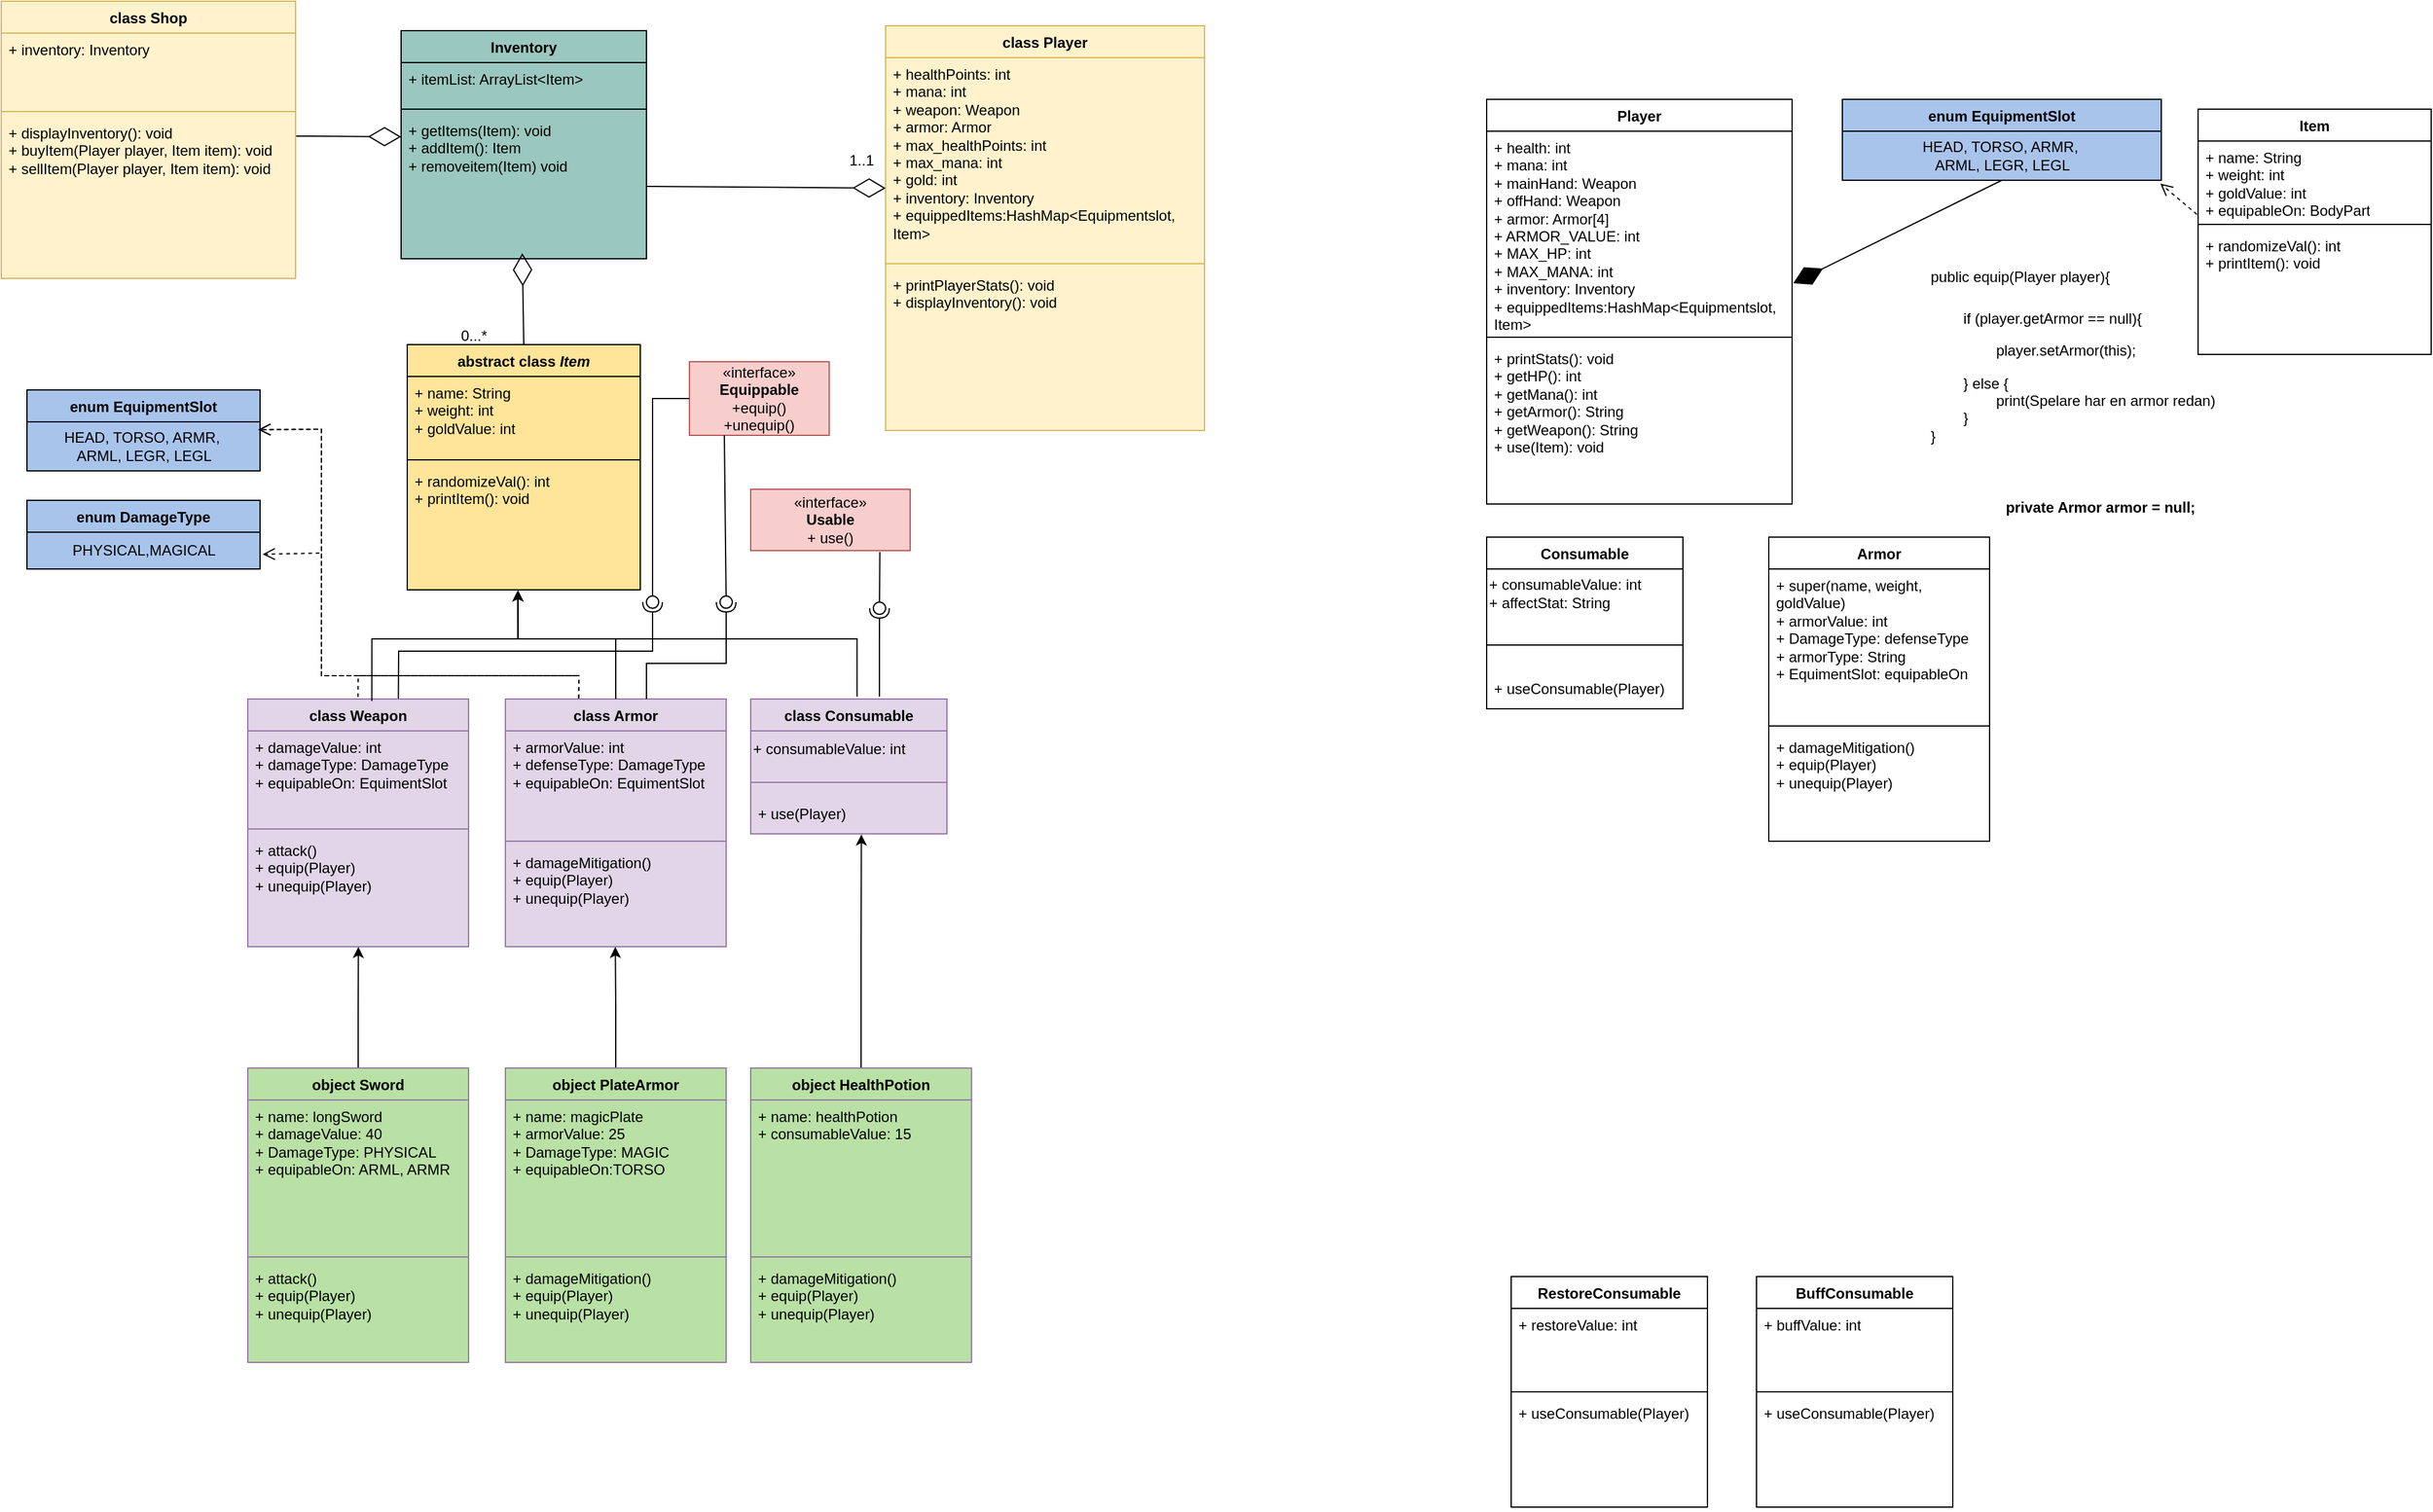 <mxfile version="24.7.17">
  <diagram id="C5RBs43oDa-KdzZeNtuy" name="Page-1">
    <mxGraphModel dx="1468" dy="2006" grid="1" gridSize="10" guides="1" tooltips="1" connect="1" arrows="1" fold="1" page="1" pageScale="1" pageWidth="827" pageHeight="1169" background="#ffffff" math="0" shadow="0">
      <root>
        <mxCell id="WIyWlLk6GJQsqaUBKTNV-0" />
        <mxCell id="WIyWlLk6GJQsqaUBKTNV-1" parent="WIyWlLk6GJQsqaUBKTNV-0" />
        <mxCell id="76qIheIjIqnIHze1jOvI-4" value="Inventory" style="swimlane;fontStyle=1;align=center;verticalAlign=top;childLayout=stackLayout;horizontal=1;startSize=26;horizontalStack=0;resizeParent=1;resizeParentMax=0;resizeLast=0;collapsible=1;marginBottom=0;whiteSpace=wrap;html=1;fillColor=#9AC7BF;swimlaneFillColor=#9AC7BF;" parent="WIyWlLk6GJQsqaUBKTNV-1" vertex="1">
          <mxGeometry x="375" y="-46" width="200" height="186" as="geometry" />
        </mxCell>
        <mxCell id="76qIheIjIqnIHze1jOvI-5" value="+ itemList: ArrayList&amp;lt;Item&amp;gt;" style="text;strokeColor=none;fillColor=none;align=left;verticalAlign=top;spacingLeft=4;spacingRight=4;overflow=hidden;rotatable=0;points=[[0,0.5],[1,0.5]];portConstraint=eastwest;whiteSpace=wrap;html=1;" parent="76qIheIjIqnIHze1jOvI-4" vertex="1">
          <mxGeometry y="26" width="200" height="34" as="geometry" />
        </mxCell>
        <mxCell id="_3AJ94oyX9AFuhV5-iff-18" value="" style="line;strokeWidth=1;fillColor=none;align=left;verticalAlign=middle;spacingTop=-1;spacingLeft=3;spacingRight=3;rotatable=0;labelPosition=right;points=[];portConstraint=eastwest;strokeColor=inherit;" vertex="1" parent="76qIheIjIqnIHze1jOvI-4">
          <mxGeometry y="60" width="200" height="8" as="geometry" />
        </mxCell>
        <mxCell id="76qIheIjIqnIHze1jOvI-7" value="&lt;div&gt;&lt;span data-darkreader-inline-color=&quot;&quot; data-darkreader-inline-bgcolor=&quot;&quot; style=&quot;background-color: initial; color: rgb(0, 0, 0); --darkreader-inline-bgcolor: initial; --darkreader-inline-color: #e8e6e3;&quot;&gt;+ getItems(Item): void&lt;/span&gt;&lt;br&gt;&lt;/div&gt;&lt;div&gt;+ addItem(): Item&lt;br&gt;&lt;/div&gt;&lt;div&gt;+ removeitem(Item) void&lt;br&gt;&lt;/div&gt;" style="text;strokeColor=none;fillColor=none;align=left;verticalAlign=top;spacingLeft=4;spacingRight=4;overflow=hidden;rotatable=0;points=[[0,0.5],[1,0.5]];portConstraint=eastwest;whiteSpace=wrap;html=1;" parent="76qIheIjIqnIHze1jOvI-4" vertex="1">
          <mxGeometry y="68" width="200" height="118" as="geometry" />
        </mxCell>
        <mxCell id="76qIheIjIqnIHze1jOvI-8" value="abstract class &lt;i&gt;Item&lt;/i&gt;" style="swimlane;fontStyle=1;align=center;verticalAlign=top;childLayout=stackLayout;horizontal=1;startSize=26;horizontalStack=0;resizeParent=1;resizeParentMax=0;resizeLast=0;collapsible=1;marginBottom=0;whiteSpace=wrap;html=1;fillColor=#FFE599;swimlaneFillColor=#FFE599;" parent="WIyWlLk6GJQsqaUBKTNV-1" vertex="1">
          <mxGeometry x="380" y="210" width="190" height="200" as="geometry" />
        </mxCell>
        <mxCell id="76qIheIjIqnIHze1jOvI-9" value="+ name: String&lt;div&gt;+ weight: int&lt;/div&gt;&lt;div&gt;+ goldValue: int&lt;/div&gt;" style="text;strokeColor=none;fillColor=none;align=left;verticalAlign=top;spacingLeft=4;spacingRight=4;overflow=hidden;rotatable=0;points=[[0,0.5],[1,0.5]];portConstraint=eastwest;whiteSpace=wrap;html=1;" parent="76qIheIjIqnIHze1jOvI-8" vertex="1">
          <mxGeometry y="26" width="190" height="64" as="geometry" />
        </mxCell>
        <mxCell id="76qIheIjIqnIHze1jOvI-10" value="" style="line;strokeWidth=1;fillColor=none;align=left;verticalAlign=middle;spacingTop=-1;spacingLeft=3;spacingRight=3;rotatable=0;labelPosition=right;points=[];portConstraint=eastwest;strokeColor=inherit;" parent="76qIheIjIqnIHze1jOvI-8" vertex="1">
          <mxGeometry y="90" width="190" height="8" as="geometry" />
        </mxCell>
        <mxCell id="76qIheIjIqnIHze1jOvI-11" value="&lt;div&gt;+ randomizeVal(): int&lt;/div&gt;&lt;div&gt;+ printItem(): void&lt;/div&gt;" style="text;strokeColor=none;fillColor=none;align=left;verticalAlign=top;spacingLeft=4;spacingRight=4;overflow=hidden;rotatable=0;points=[[0,0.5],[1,0.5]];portConstraint=eastwest;whiteSpace=wrap;html=1;" parent="76qIheIjIqnIHze1jOvI-8" vertex="1">
          <mxGeometry y="98" width="190" height="102" as="geometry" />
        </mxCell>
        <mxCell id="Y_zbtXDFNSpmOWqjWYgW-4" value="class Armor" style="swimlane;fontStyle=1;align=center;verticalAlign=top;childLayout=stackLayout;horizontal=1;startSize=26;horizontalStack=0;resizeParent=1;resizeParentMax=0;resizeLast=0;collapsible=1;marginBottom=0;whiteSpace=wrap;html=1;fillColor=#e1d5e7;strokeColor=#9673a6;swimlaneFillColor=#E1D5E7;" parent="WIyWlLk6GJQsqaUBKTNV-1" vertex="1">
          <mxGeometry x="460" y="499" width="180" height="202" as="geometry" />
        </mxCell>
        <mxCell id="Y_zbtXDFNSpmOWqjWYgW-5" value="&lt;div&gt;+ armorValue: int&lt;/div&gt;&lt;div&gt;+ defenseType: DamageType&lt;/div&gt;&lt;div&gt;+ equipableOn: EquimentSlot&lt;/div&gt;" style="text;strokeColor=none;fillColor=none;align=left;verticalAlign=top;spacingLeft=4;spacingRight=4;overflow=hidden;rotatable=0;points=[[0,0.5],[1,0.5]];portConstraint=eastwest;whiteSpace=wrap;html=1;" parent="Y_zbtXDFNSpmOWqjWYgW-4" vertex="1">
          <mxGeometry y="26" width="180" height="86" as="geometry" />
        </mxCell>
        <mxCell id="Y_zbtXDFNSpmOWqjWYgW-6" value="" style="line;strokeWidth=1;fillColor=none;align=left;verticalAlign=middle;spacingTop=-1;spacingLeft=3;spacingRight=3;rotatable=0;labelPosition=right;points=[];portConstraint=eastwest;strokeColor=#9673A6;" parent="Y_zbtXDFNSpmOWqjWYgW-4" vertex="1">
          <mxGeometry y="112" width="180" height="8" as="geometry" />
        </mxCell>
        <mxCell id="Y_zbtXDFNSpmOWqjWYgW-7" value="&lt;div&gt;+ damageMitigation()&lt;br&gt;&lt;/div&gt;&lt;div&gt;&lt;div&gt;+ equip(Player)&lt;/div&gt;&lt;div&gt;+ unequip(Player)&lt;/div&gt;&lt;/div&gt;" style="text;strokeColor=none;fillColor=none;align=left;verticalAlign=top;spacingLeft=4;spacingRight=4;overflow=hidden;rotatable=0;points=[[0,0.5],[1,0.5]];portConstraint=eastwest;whiteSpace=wrap;html=1;" parent="Y_zbtXDFNSpmOWqjWYgW-4" vertex="1">
          <mxGeometry y="120" width="180" height="82" as="geometry" />
        </mxCell>
        <mxCell id="Y_zbtXDFNSpmOWqjWYgW-8" value="class Consumable" style="swimlane;fontStyle=1;align=center;verticalAlign=top;childLayout=stackLayout;horizontal=1;startSize=26;horizontalStack=0;resizeParent=1;resizeParentMax=0;resizeLast=0;collapsible=1;marginBottom=0;whiteSpace=wrap;html=1;fillColor=#e1d5e7;strokeColor=#9673a6;swimlaneFillColor=#E1D5E7;" parent="WIyWlLk6GJQsqaUBKTNV-1" vertex="1">
          <mxGeometry x="660" y="499" width="160" height="110" as="geometry" />
        </mxCell>
        <mxCell id="RlSCZmG_0VpKmQy92OfU-8" value="+ consumableValue: int" style="text;html=1;align=left;verticalAlign=middle;resizable=0;points=[];autosize=1;strokeColor=none;fillColor=none;" parent="Y_zbtXDFNSpmOWqjWYgW-8" vertex="1">
          <mxGeometry y="26" width="160" height="30" as="geometry" />
        </mxCell>
        <mxCell id="Y_zbtXDFNSpmOWqjWYgW-10" value="" style="line;strokeWidth=1;fillColor=none;align=left;verticalAlign=middle;spacingTop=-1;spacingLeft=3;spacingRight=3;rotatable=0;labelPosition=right;points=[];portConstraint=eastwest;strokeColor=inherit;" parent="Y_zbtXDFNSpmOWqjWYgW-8" vertex="1">
          <mxGeometry y="56" width="160" height="24" as="geometry" />
        </mxCell>
        <mxCell id="Y_zbtXDFNSpmOWqjWYgW-11" value="+ use(Player)" style="text;strokeColor=none;fillColor=none;align=left;verticalAlign=top;spacingLeft=4;spacingRight=4;overflow=hidden;rotatable=0;points=[[0,0.5],[1,0.5]];portConstraint=eastwest;whiteSpace=wrap;html=1;" parent="Y_zbtXDFNSpmOWqjWYgW-8" vertex="1">
          <mxGeometry y="80" width="160" height="30" as="geometry" />
        </mxCell>
        <mxCell id="76qIheIjIqnIHze1jOvI-12" value="«interface»&lt;br&gt;&lt;b&gt;Equippable&lt;/b&gt;&lt;div&gt;+equip()&lt;/div&gt;&lt;div&gt;+unequip()&lt;/div&gt;" style="html=1;whiteSpace=wrap;fillColor=#f8cecc;strokeColor=#b85450;" parent="WIyWlLk6GJQsqaUBKTNV-1" vertex="1">
          <mxGeometry x="610" y="224" width="114" height="60" as="geometry" />
        </mxCell>
        <mxCell id="76qIheIjIqnIHze1jOvI-13" value="«interface»&lt;br&gt;&lt;div&gt;&lt;b&gt;Usable&lt;br&gt;&lt;/b&gt;&lt;/div&gt;&lt;div&gt;+ use()&lt;/div&gt;" style="html=1;whiteSpace=wrap;fillColor=#f8cecc;strokeColor=#b85450;" parent="WIyWlLk6GJQsqaUBKTNV-1" vertex="1">
          <mxGeometry x="660" y="328" width="130" height="50" as="geometry" />
        </mxCell>
        <mxCell id="76qIheIjIqnIHze1jOvI-16" style="edgeStyle=orthogonalEdgeStyle;rounded=0;orthogonalLoop=1;jettySize=auto;html=1;entryX=0.475;entryY=1.004;entryDx=0;entryDy=0;entryPerimeter=0;" parent="WIyWlLk6GJQsqaUBKTNV-1" source="Y_zbtXDFNSpmOWqjWYgW-4" target="76qIheIjIqnIHze1jOvI-11" edge="1">
          <mxGeometry relative="1" as="geometry">
            <Array as="points">
              <mxPoint x="550" y="450" />
              <mxPoint x="470" y="450" />
            </Array>
            <mxPoint x="470" y="420" as="targetPoint" />
          </mxGeometry>
        </mxCell>
        <mxCell id="Y_zbtXDFNSpmOWqjWYgW-13" value="" style="endArrow=diamondThin;endFill=0;endSize=24;html=1;rounded=0;exitX=0.5;exitY=0;exitDx=0;exitDy=0;entryX=0.494;entryY=0.962;entryDx=0;entryDy=0;entryPerimeter=0;" parent="WIyWlLk6GJQsqaUBKTNV-1" source="76qIheIjIqnIHze1jOvI-8" target="76qIheIjIqnIHze1jOvI-7" edge="1">
          <mxGeometry width="160" relative="1" as="geometry">
            <mxPoint x="150" y="210" as="sourcePoint" />
            <mxPoint x="460" y="170" as="targetPoint" />
          </mxGeometry>
        </mxCell>
        <mxCell id="Y_zbtXDFNSpmOWqjWYgW-16" value="" style="rounded=0;orthogonalLoop=1;jettySize=auto;html=1;endArrow=halfCircle;endFill=0;endSize=6;strokeWidth=1;sketch=0;exitX=0.656;exitY=-0.017;exitDx=0;exitDy=0;entryX=0.129;entryY=0.643;entryDx=0;entryDy=0;entryPerimeter=0;exitPerimeter=0;" parent="WIyWlLk6GJQsqaUBKTNV-1" target="Y_zbtXDFNSpmOWqjWYgW-18" edge="1" source="Y_zbtXDFNSpmOWqjWYgW-8">
          <mxGeometry relative="1" as="geometry">
            <mxPoint x="820" y="552" as="sourcePoint" />
            <mxPoint x="770" y="250" as="targetPoint" />
            <Array as="points" />
          </mxGeometry>
        </mxCell>
        <mxCell id="Y_zbtXDFNSpmOWqjWYgW-17" value="" style="rounded=0;orthogonalLoop=1;jettySize=auto;html=1;endArrow=oval;endFill=0;sketch=0;sourcePerimeterSpacing=0;targetPerimeterSpacing=0;endSize=10;exitX=0.81;exitY=1.023;exitDx=0;exitDy=0;entryX=0.67;entryY=0.848;entryDx=0;entryDy=0;entryPerimeter=0;exitPerimeter=0;" parent="WIyWlLk6GJQsqaUBKTNV-1" source="76qIheIjIqnIHze1jOvI-13" target="Y_zbtXDFNSpmOWqjWYgW-18" edge="1">
          <mxGeometry relative="1" as="geometry">
            <mxPoint x="760" y="384" as="sourcePoint" />
            <mxPoint x="780" y="384" as="targetPoint" />
          </mxGeometry>
        </mxCell>
        <mxCell id="Y_zbtXDFNSpmOWqjWYgW-18" value="" style="ellipse;whiteSpace=wrap;html=1;align=center;aspect=fixed;fillColor=none;strokeColor=none;resizable=0;perimeter=centerPerimeter;rotatable=0;allowArrows=0;points=[];outlineConnect=1;" parent="WIyWlLk6GJQsqaUBKTNV-1" vertex="1">
          <mxGeometry x="760" y="420" width="10" height="10" as="geometry" />
        </mxCell>
        <mxCell id="Y_zbtXDFNSpmOWqjWYgW-19" value="" style="rounded=0;orthogonalLoop=1;jettySize=auto;html=1;endArrow=halfCircle;endFill=0;endSize=6;strokeWidth=1;sketch=0;exitX=0.652;exitY=0.001;exitDx=0;exitDy=0;exitPerimeter=0;" parent="WIyWlLk6GJQsqaUBKTNV-1" edge="1">
          <mxGeometry relative="1" as="geometry">
            <mxPoint x="575.0" y="498.998" as="sourcePoint" />
            <mxPoint x="640" y="420" as="targetPoint" />
            <Array as="points">
              <mxPoint x="575" y="470" />
              <mxPoint x="640" y="470" />
            </Array>
          </mxGeometry>
        </mxCell>
        <mxCell id="Y_zbtXDFNSpmOWqjWYgW-20" value="" style="rounded=0;orthogonalLoop=1;jettySize=auto;html=1;endArrow=oval;endFill=0;sketch=0;sourcePerimeterSpacing=0;targetPerimeterSpacing=0;endSize=10;exitX=0.25;exitY=1;exitDx=0;exitDy=0;" parent="WIyWlLk6GJQsqaUBKTNV-1" source="76qIheIjIqnIHze1jOvI-12" edge="1">
          <mxGeometry relative="1" as="geometry">
            <mxPoint x="690" y="300" as="sourcePoint" />
            <mxPoint x="640" y="420" as="targetPoint" />
          </mxGeometry>
        </mxCell>
        <mxCell id="Y_zbtXDFNSpmOWqjWYgW-21" value="" style="ellipse;whiteSpace=wrap;html=1;align=center;aspect=fixed;fillColor=none;strokeColor=none;resizable=0;perimeter=centerPerimeter;rotatable=0;allowArrows=0;points=[];outlineConnect=1;" parent="WIyWlLk6GJQsqaUBKTNV-1" vertex="1">
          <mxGeometry x="409" y="630" width="10" height="10" as="geometry" />
        </mxCell>
        <mxCell id="Y_zbtXDFNSpmOWqjWYgW-22" value="" style="rounded=0;orthogonalLoop=1;jettySize=auto;html=1;endArrow=halfCircle;endFill=0;endSize=6;strokeWidth=1;sketch=0;exitX=0.682;exitY=0.005;exitDx=0;exitDy=0;exitPerimeter=0;" parent="WIyWlLk6GJQsqaUBKTNV-1" source="76qIheIjIqnIHze1jOvI-23" edge="1">
          <mxGeometry relative="1" as="geometry">
            <mxPoint x="250.8" y="540.616" as="sourcePoint" />
            <mxPoint x="580" y="420" as="targetPoint" />
            <Array as="points">
              <mxPoint x="373" y="460" />
              <mxPoint x="580" y="460" />
            </Array>
          </mxGeometry>
        </mxCell>
        <mxCell id="Y_zbtXDFNSpmOWqjWYgW-23" value="" style="rounded=0;orthogonalLoop=1;jettySize=auto;html=1;endArrow=oval;endFill=0;sketch=0;sourcePerimeterSpacing=0;targetPerimeterSpacing=0;endSize=10;exitX=0;exitY=0.5;exitDx=0;exitDy=0;" parent="WIyWlLk6GJQsqaUBKTNV-1" source="76qIheIjIqnIHze1jOvI-12" edge="1">
          <mxGeometry relative="1" as="geometry">
            <mxPoint x="264" y="615" as="sourcePoint" />
            <mxPoint x="580" y="420" as="targetPoint" />
            <Array as="points">
              <mxPoint x="580" y="254" />
            </Array>
          </mxGeometry>
        </mxCell>
        <mxCell id="Y_zbtXDFNSpmOWqjWYgW-24" value="" style="ellipse;whiteSpace=wrap;html=1;align=center;aspect=fixed;fillColor=none;strokeColor=none;resizable=0;perimeter=centerPerimeter;rotatable=0;allowArrows=0;points=[];outlineConnect=1;" parent="WIyWlLk6GJQsqaUBKTNV-1" vertex="1">
          <mxGeometry x="279" y="610" width="10" height="10" as="geometry" />
        </mxCell>
        <mxCell id="Y_zbtXDFNSpmOWqjWYgW-29" value="&lt;div&gt;RestoreConsumable&lt;/div&gt;" style="swimlane;fontStyle=1;align=center;verticalAlign=top;childLayout=stackLayout;horizontal=1;startSize=26;horizontalStack=0;resizeParent=1;resizeParentMax=0;resizeLast=0;collapsible=1;marginBottom=0;whiteSpace=wrap;html=1;" parent="WIyWlLk6GJQsqaUBKTNV-1" vertex="1">
          <mxGeometry x="1280" y="970" width="160" height="188" as="geometry" />
        </mxCell>
        <mxCell id="Y_zbtXDFNSpmOWqjWYgW-30" value="+ restoreValue: int" style="text;strokeColor=none;fillColor=none;align=left;verticalAlign=top;spacingLeft=4;spacingRight=4;overflow=hidden;rotatable=0;points=[[0,0.5],[1,0.5]];portConstraint=eastwest;whiteSpace=wrap;html=1;" parent="Y_zbtXDFNSpmOWqjWYgW-29" vertex="1">
          <mxGeometry y="26" width="160" height="64" as="geometry" />
        </mxCell>
        <mxCell id="Y_zbtXDFNSpmOWqjWYgW-31" value="" style="line;strokeWidth=1;fillColor=none;align=left;verticalAlign=middle;spacingTop=-1;spacingLeft=3;spacingRight=3;rotatable=0;labelPosition=right;points=[];portConstraint=eastwest;strokeColor=inherit;" parent="Y_zbtXDFNSpmOWqjWYgW-29" vertex="1">
          <mxGeometry y="90" width="160" height="8" as="geometry" />
        </mxCell>
        <mxCell id="Y_zbtXDFNSpmOWqjWYgW-32" value="+ useConsumable(Player)" style="text;strokeColor=none;fillColor=none;align=left;verticalAlign=top;spacingLeft=4;spacingRight=4;overflow=hidden;rotatable=0;points=[[0,0.5],[1,0.5]];portConstraint=eastwest;whiteSpace=wrap;html=1;" parent="Y_zbtXDFNSpmOWqjWYgW-29" vertex="1">
          <mxGeometry y="98" width="160" height="90" as="geometry" />
        </mxCell>
        <mxCell id="Y_zbtXDFNSpmOWqjWYgW-37" value="BuffConsumable" style="swimlane;fontStyle=1;align=center;verticalAlign=top;childLayout=stackLayout;horizontal=1;startSize=26;horizontalStack=0;resizeParent=1;resizeParentMax=0;resizeLast=0;collapsible=1;marginBottom=0;whiteSpace=wrap;html=1;" parent="WIyWlLk6GJQsqaUBKTNV-1" vertex="1">
          <mxGeometry x="1480" y="970" width="160" height="188" as="geometry" />
        </mxCell>
        <mxCell id="Y_zbtXDFNSpmOWqjWYgW-38" value="+ buffValue: int" style="text;strokeColor=none;fillColor=none;align=left;verticalAlign=top;spacingLeft=4;spacingRight=4;overflow=hidden;rotatable=0;points=[[0,0.5],[1,0.5]];portConstraint=eastwest;whiteSpace=wrap;html=1;" parent="Y_zbtXDFNSpmOWqjWYgW-37" vertex="1">
          <mxGeometry y="26" width="160" height="64" as="geometry" />
        </mxCell>
        <mxCell id="Y_zbtXDFNSpmOWqjWYgW-39" value="" style="line;strokeWidth=1;fillColor=none;align=left;verticalAlign=middle;spacingTop=-1;spacingLeft=3;spacingRight=3;rotatable=0;labelPosition=right;points=[];portConstraint=eastwest;strokeColor=inherit;" parent="Y_zbtXDFNSpmOWqjWYgW-37" vertex="1">
          <mxGeometry y="90" width="160" height="8" as="geometry" />
        </mxCell>
        <mxCell id="Y_zbtXDFNSpmOWqjWYgW-40" value="+ useConsumable(Player)&amp;nbsp;" style="text;strokeColor=none;fillColor=none;align=left;verticalAlign=top;spacingLeft=4;spacingRight=4;overflow=hidden;rotatable=0;points=[[0,0.5],[1,0.5]];portConstraint=eastwest;whiteSpace=wrap;html=1;" parent="Y_zbtXDFNSpmOWqjWYgW-37" vertex="1">
          <mxGeometry y="98" width="160" height="90" as="geometry" />
        </mxCell>
        <mxCell id="76qIheIjIqnIHze1jOvI-23" value="class Weapon" style="swimlane;fontStyle=1;align=center;verticalAlign=top;childLayout=stackLayout;horizontal=1;startSize=26;horizontalStack=0;resizeParent=1;resizeParentMax=0;resizeLast=0;collapsible=1;marginBottom=0;whiteSpace=wrap;html=1;fillColor=#E1D5E7;swimlaneFillColor=#E1D5E7;strokeColor=#9673A6;" parent="WIyWlLk6GJQsqaUBKTNV-1" vertex="1">
          <mxGeometry x="250" y="499" width="180" height="202" as="geometry" />
        </mxCell>
        <mxCell id="76qIheIjIqnIHze1jOvI-24" value="&lt;div&gt;+ damageValue: int&lt;/div&gt;&lt;div&gt;+ damageType: DamageType&lt;/div&gt;&lt;div&gt;+ equipableOn: EquimentSlot&lt;br&gt;&lt;/div&gt;&lt;div&gt;&lt;br&gt;&lt;/div&gt;" style="text;strokeColor=none;fillColor=none;align=left;verticalAlign=top;spacingLeft=4;spacingRight=4;overflow=hidden;rotatable=0;points=[[0,0.5],[1,0.5]];portConstraint=eastwest;whiteSpace=wrap;html=1;" parent="76qIheIjIqnIHze1jOvI-23" vertex="1">
          <mxGeometry y="26" width="180" height="76" as="geometry" />
        </mxCell>
        <mxCell id="76qIheIjIqnIHze1jOvI-25" value="" style="line;strokeWidth=1;fillColor=#E1D5E7;align=left;verticalAlign=middle;spacingTop=-1;spacingLeft=3;spacingRight=3;rotatable=0;labelPosition=right;points=[];portConstraint=eastwest;strokeColor=#9673A6;fillStyle=auto;perimeterSpacing=0;" parent="76qIheIjIqnIHze1jOvI-23" vertex="1">
          <mxGeometry y="102" width="180" height="8" as="geometry" />
        </mxCell>
        <mxCell id="76qIheIjIqnIHze1jOvI-26" value="&lt;div&gt;+ attack()&lt;/div&gt;&lt;div&gt;&lt;div&gt;+ equip(Player)&lt;/div&gt;&lt;div&gt;+ unequip(Player)&lt;/div&gt;&lt;/div&gt;" style="text;strokeColor=none;fillColor=none;align=left;verticalAlign=top;spacingLeft=4;spacingRight=4;overflow=hidden;rotatable=0;points=[[0,0.5],[1,0.5]];portConstraint=eastwest;whiteSpace=wrap;html=1;" parent="76qIheIjIqnIHze1jOvI-23" vertex="1">
          <mxGeometry y="110" width="180" height="92" as="geometry" />
        </mxCell>
        <mxCell id="76qIheIjIqnIHze1jOvI-31" value="class Player" style="swimlane;fontStyle=1;align=center;verticalAlign=top;childLayout=stackLayout;horizontal=1;startSize=26;horizontalStack=0;resizeParent=1;resizeParentMax=0;resizeLast=0;collapsible=1;marginBottom=0;whiteSpace=wrap;html=1;fillColor=#fff2cc;strokeColor=#d6b656;swimlaneFillColor=#FFF2CC;" parent="WIyWlLk6GJQsqaUBKTNV-1" vertex="1">
          <mxGeometry x="770" y="-50" width="260" height="330" as="geometry" />
        </mxCell>
        <mxCell id="76qIheIjIqnIHze1jOvI-32" value="+ healthPoints: int&lt;div&gt;+ mana: int&lt;/div&gt;&lt;div&gt;+ weapon: Weapon&lt;/div&gt;&lt;div&gt;+ armor: Armor&lt;/div&gt;&lt;div&gt;+ max_healthPoints: int&lt;/div&gt;&lt;div&gt;+ max_mana: int&lt;/div&gt;&lt;div&gt;+ gold: int&lt;br&gt;&lt;/div&gt;&lt;div&gt;+ inventory: Inventory&lt;/div&gt;&lt;div&gt;&lt;div&gt;+ equippedItems:HashMap&amp;lt;Equipmentslot, Item&amp;gt;&lt;/div&gt;&lt;/div&gt;" style="text;strokeColor=none;fillColor=none;align=left;verticalAlign=top;spacingLeft=4;spacingRight=4;overflow=hidden;rotatable=0;points=[[0,0.5],[1,0.5]];portConstraint=eastwest;whiteSpace=wrap;html=1;" parent="76qIheIjIqnIHze1jOvI-31" vertex="1">
          <mxGeometry y="26" width="260" height="164" as="geometry" />
        </mxCell>
        <mxCell id="76qIheIjIqnIHze1jOvI-33" value="" style="line;strokeWidth=1;fillColor=none;align=left;verticalAlign=middle;spacingTop=-1;spacingLeft=3;spacingRight=3;rotatable=0;labelPosition=right;points=[];portConstraint=eastwest;strokeColor=inherit;" parent="76qIheIjIqnIHze1jOvI-31" vertex="1">
          <mxGeometry y="190" width="260" height="8" as="geometry" />
        </mxCell>
        <mxCell id="76qIheIjIqnIHze1jOvI-34" value="+ printPlayerStats(): void&lt;div&gt;+ displayInventory(): void&lt;br&gt;&lt;/div&gt;" style="text;strokeColor=none;fillColor=none;align=left;verticalAlign=top;spacingLeft=4;spacingRight=4;overflow=hidden;rotatable=0;points=[[0,0.5],[1,0.5]];portConstraint=eastwest;whiteSpace=wrap;html=1;" parent="76qIheIjIqnIHze1jOvI-31" vertex="1">
          <mxGeometry y="198" width="260" height="132" as="geometry" />
        </mxCell>
        <mxCell id="zVwZTeZ9vrngOVBs7xeL-0" value="" style="endArrow=diamondThin;endFill=0;endSize=24;html=1;rounded=0;entryX=0;entryY=0.649;entryDx=0;entryDy=0;entryPerimeter=0;exitX=1;exitY=0.5;exitDx=0;exitDy=0;" parent="WIyWlLk6GJQsqaUBKTNV-1" target="76qIheIjIqnIHze1jOvI-32" edge="1" source="76qIheIjIqnIHze1jOvI-7">
          <mxGeometry width="160" relative="1" as="geometry">
            <mxPoint x="540" y="110" as="sourcePoint" />
            <mxPoint x="579" y="109.986" as="targetPoint" />
          </mxGeometry>
        </mxCell>
        <mxCell id="Y_zbtXDFNSpmOWqjWYgW-52" value="1..1" style="text;html=1;align=center;verticalAlign=middle;resizable=0;points=[];autosize=1;strokeColor=none;fillColor=none;" parent="WIyWlLk6GJQsqaUBKTNV-1" vertex="1">
          <mxGeometry x="730" y="45" width="40" height="30" as="geometry" />
        </mxCell>
        <mxCell id="Y_zbtXDFNSpmOWqjWYgW-53" value="0...*" style="text;html=1;align=center;verticalAlign=middle;resizable=0;points=[];autosize=1;strokeColor=none;fillColor=none;" parent="WIyWlLk6GJQsqaUBKTNV-1" vertex="1">
          <mxGeometry x="413.5" y="188" width="40" height="30" as="geometry" />
        </mxCell>
        <mxCell id="Y_zbtXDFNSpmOWqjWYgW-57" value="enum DamageType" style="swimlane;fontStyle=1;align=center;verticalAlign=top;childLayout=stackLayout;horizontal=1;startSize=26;horizontalStack=0;resizeParent=1;resizeParentMax=0;resizeLast=0;collapsible=1;marginBottom=0;whiteSpace=wrap;html=1;strokeColor=#000000;fillColor=#A9C4EB;swimlaneFillColor=#A9C4EB;" parent="WIyWlLk6GJQsqaUBKTNV-1" vertex="1">
          <mxGeometry x="70" y="337" width="190" height="56" as="geometry" />
        </mxCell>
        <mxCell id="Y_zbtXDFNSpmOWqjWYgW-58" value="&lt;div align=&quot;center&quot;&gt;PHYSICAL,MAGICAL&lt;/div&gt;" style="text;html=1;align=center;verticalAlign=middle;resizable=0;points=[];autosize=1;strokeColor=#000000;fillColor=#A9C4EB;" parent="Y_zbtXDFNSpmOWqjWYgW-57" vertex="1">
          <mxGeometry y="26" width="190" height="30" as="geometry" />
        </mxCell>
        <mxCell id="Y_zbtXDFNSpmOWqjWYgW-59" value="" style="line;strokeWidth=1;fillColor=#A9C4EB;align=left;verticalAlign=middle;spacingTop=-1;spacingLeft=3;spacingRight=3;rotatable=0;labelPosition=right;points=[];portConstraint=eastwest;strokeColor=#A9C4EB;" parent="Y_zbtXDFNSpmOWqjWYgW-57" vertex="1">
          <mxGeometry y="56" width="190" as="geometry" />
        </mxCell>
        <mxCell id="qliWQzgSzJIR4vBWBtcR-11" value="private Armor armor = null;" style="text;align=center;fontStyle=1;verticalAlign=middle;spacingLeft=3;spacingRight=3;strokeColor=none;rotatable=0;points=[[0,0.5],[1,0.5]];portConstraint=eastwest;html=1;" parent="WIyWlLk6GJQsqaUBKTNV-1" vertex="1">
          <mxGeometry x="1680" y="330" width="160" height="26" as="geometry" />
        </mxCell>
        <mxCell id="qliWQzgSzJIR4vBWBtcR-13" value="&lt;h1 style=&quot;margin-top: 0px;&quot;&gt;&lt;span style=&quot;background-color: initial; font-size: 12px; font-weight: normal;&quot;&gt;public equip(Player player){&lt;/span&gt;&lt;br&gt;&lt;/h1&gt;&lt;p&gt;&lt;span style=&quot;white-space: pre;&quot;&gt;&#x9;&lt;/span&gt;if (player.getArmor == null){&lt;/p&gt;&lt;p&gt;&lt;span style=&quot;white-space: pre;&quot;&gt;&#x9;&lt;span style=&quot;white-space: pre;&quot;&gt;&#x9;&lt;/span&gt;&lt;/span&gt;player.setArmor(this);&lt;/p&gt;&lt;div&gt;&lt;span style=&quot;white-space: pre;&quot;&gt;&#x9;&lt;/span&gt;} else {&lt;/div&gt;&lt;div&gt;&lt;span style=&quot;white-space: pre;&quot;&gt;&#x9;&lt;span style=&quot;white-space: pre;&quot;&gt;&#x9;&lt;/span&gt;print(Spelare har en armor redan)&lt;/span&gt;&lt;/div&gt;&lt;div&gt;&lt;span style=&quot;white-space: pre;&quot;&gt;&#x9;&lt;/span&gt;}&lt;/div&gt;&lt;div&gt;}&lt;br&gt;&lt;/div&gt;&lt;div&gt;&lt;br style=&quot;font-weight: 700; text-align: center; text-wrap: nowrap;&quot;&gt;&lt;/div&gt;" style="text;html=1;whiteSpace=wrap;overflow=hidden;rounded=0;" parent="WIyWlLk6GJQsqaUBKTNV-1" vertex="1">
          <mxGeometry x="1620" y="130" width="260" height="200" as="geometry" />
        </mxCell>
        <mxCell id="qliWQzgSzJIR4vBWBtcR-18" value="Player" style="swimlane;fontStyle=1;align=center;verticalAlign=top;childLayout=stackLayout;horizontal=1;startSize=26;horizontalStack=0;resizeParent=1;resizeParentMax=0;resizeLast=0;collapsible=1;marginBottom=0;whiteSpace=wrap;html=1;" parent="WIyWlLk6GJQsqaUBKTNV-1" vertex="1">
          <mxGeometry x="1260" y="10" width="249" height="330" as="geometry" />
        </mxCell>
        <mxCell id="qliWQzgSzJIR4vBWBtcR-19" value="+ health: int&lt;div&gt;+ mana: int&lt;/div&gt;&lt;div&gt;+ mainHand: Weapon&lt;/div&gt;&lt;div&gt;+ offHand: Weapon&lt;br&gt;&lt;/div&gt;&lt;div&gt;+ armor: Armor[4]&lt;/div&gt;&lt;div&gt;+ ARMOR_VALUE: int&lt;/div&gt;&lt;div&gt;+ MAX_HP: int&lt;/div&gt;&lt;div&gt;+ MAX_MANA: int&lt;/div&gt;&lt;div&gt;+ inventory: Inventory&lt;br&gt;&lt;/div&gt;&lt;div&gt;+ equippedItems:HashMap&amp;lt;Equipmentslot, Item&amp;gt;&lt;/div&gt;" style="text;strokeColor=none;fillColor=none;align=left;verticalAlign=top;spacingLeft=4;spacingRight=4;overflow=hidden;rotatable=0;points=[[0,0.5],[1,0.5]];portConstraint=eastwest;whiteSpace=wrap;html=1;" parent="qliWQzgSzJIR4vBWBtcR-18" vertex="1">
          <mxGeometry y="26" width="249" height="164" as="geometry" />
        </mxCell>
        <mxCell id="qliWQzgSzJIR4vBWBtcR-20" value="" style="line;strokeWidth=1;fillColor=none;align=left;verticalAlign=middle;spacingTop=-1;spacingLeft=3;spacingRight=3;rotatable=0;labelPosition=right;points=[];portConstraint=eastwest;strokeColor=inherit;" parent="qliWQzgSzJIR4vBWBtcR-18" vertex="1">
          <mxGeometry y="190" width="249" height="8" as="geometry" />
        </mxCell>
        <mxCell id="qliWQzgSzJIR4vBWBtcR-21" value="+ printStats(): void&lt;div&gt;+ getHP(): int&lt;/div&gt;&lt;div&gt;+ getMana(): int&lt;/div&gt;&lt;div&gt;+ getArmor(): String&lt;/div&gt;&lt;div&gt;+ getWeapon(): String&lt;/div&gt;&lt;div&gt;+ use(Item): void&lt;/div&gt;" style="text;strokeColor=none;fillColor=none;align=left;verticalAlign=top;spacingLeft=4;spacingRight=4;overflow=hidden;rotatable=0;points=[[0,0.5],[1,0.5]];portConstraint=eastwest;whiteSpace=wrap;html=1;" parent="qliWQzgSzJIR4vBWBtcR-18" vertex="1">
          <mxGeometry y="198" width="249" height="132" as="geometry" />
        </mxCell>
        <mxCell id="Y_zbtXDFNSpmOWqjWYgW-67" value="enum EquipmentSlot" style="swimlane;fontStyle=1;align=center;verticalAlign=top;childLayout=stackLayout;horizontal=1;startSize=26;horizontalStack=0;resizeParent=1;resizeParentMax=0;resizeLast=0;collapsible=1;marginBottom=0;whiteSpace=wrap;html=1;fillColor=#A9C4EB;swimlaneFillColor=#A9C4EB;" parent="WIyWlLk6GJQsqaUBKTNV-1" vertex="1">
          <mxGeometry x="1550" y="10" width="260" height="66" as="geometry" />
        </mxCell>
        <mxCell id="Y_zbtXDFNSpmOWqjWYgW-68" value="&lt;div align=&quot;center&quot;&gt;HEAD, TORSO, ARMR,&amp;nbsp;&lt;/div&gt;&lt;div align=&quot;center&quot;&gt;ARML, LEGR, LEGL&lt;/div&gt;" style="text;html=1;align=center;verticalAlign=middle;resizable=0;points=[];autosize=1;strokeColor=none;fillColor=none;" parent="Y_zbtXDFNSpmOWqjWYgW-67" vertex="1">
          <mxGeometry y="26" width="260" height="40" as="geometry" />
        </mxCell>
        <mxCell id="qliWQzgSzJIR4vBWBtcR-22" value="Consumable" style="swimlane;fontStyle=1;align=center;verticalAlign=top;childLayout=stackLayout;horizontal=1;startSize=26;horizontalStack=0;resizeParent=1;resizeParentMax=0;resizeLast=0;collapsible=1;marginBottom=0;whiteSpace=wrap;html=1;" parent="WIyWlLk6GJQsqaUBKTNV-1" vertex="1">
          <mxGeometry x="1260" y="367" width="160" height="140" as="geometry" />
        </mxCell>
        <mxCell id="qliWQzgSzJIR4vBWBtcR-23" value="+ consumableValue: int&lt;div&gt;+ affectStat: String&lt;/div&gt;" style="text;html=1;align=left;verticalAlign=middle;resizable=0;points=[];autosize=1;strokeColor=none;fillColor=none;" parent="qliWQzgSzJIR4vBWBtcR-22" vertex="1">
          <mxGeometry y="26" width="160" height="40" as="geometry" />
        </mxCell>
        <mxCell id="qliWQzgSzJIR4vBWBtcR-24" value="" style="line;strokeWidth=1;fillColor=none;align=left;verticalAlign=middle;spacingTop=-1;spacingLeft=3;spacingRight=3;rotatable=0;labelPosition=right;points=[];portConstraint=eastwest;strokeColor=inherit;" parent="qliWQzgSzJIR4vBWBtcR-22" vertex="1">
          <mxGeometry y="66" width="160" height="44" as="geometry" />
        </mxCell>
        <mxCell id="qliWQzgSzJIR4vBWBtcR-25" value="+ useConsumable(Player)" style="text;strokeColor=none;fillColor=none;align=left;verticalAlign=top;spacingLeft=4;spacingRight=4;overflow=hidden;rotatable=0;points=[[0,0.5],[1,0.5]];portConstraint=eastwest;whiteSpace=wrap;html=1;" parent="qliWQzgSzJIR4vBWBtcR-22" vertex="1">
          <mxGeometry y="110" width="160" height="30" as="geometry" />
        </mxCell>
        <mxCell id="Y_zbtXDFNSpmOWqjWYgW-71" value="Armor" style="swimlane;fontStyle=1;align=center;verticalAlign=top;childLayout=stackLayout;horizontal=1;startSize=26;horizontalStack=0;resizeParent=1;resizeParentMax=0;resizeLast=0;collapsible=1;marginBottom=0;whiteSpace=wrap;html=1;" parent="WIyWlLk6GJQsqaUBKTNV-1" vertex="1">
          <mxGeometry x="1490" y="367" width="180" height="248" as="geometry" />
        </mxCell>
        <mxCell id="Y_zbtXDFNSpmOWqjWYgW-72" value="&lt;div&gt;+ super(name, weight, goldValue)&lt;br&gt;&lt;/div&gt;&lt;div&gt;+ armorValue: int&lt;/div&gt;&lt;div&gt;+ DamageType: defenseType&lt;/div&gt;&lt;div&gt;+ armorType: String&lt;br&gt;&lt;/div&gt;&lt;div&gt;+ EquimentSlot: equipableOn&lt;/div&gt;" style="text;strokeColor=none;fillColor=none;align=left;verticalAlign=top;spacingLeft=4;spacingRight=4;overflow=hidden;rotatable=0;points=[[0,0.5],[1,0.5]];portConstraint=eastwest;whiteSpace=wrap;html=1;" parent="Y_zbtXDFNSpmOWqjWYgW-71" vertex="1">
          <mxGeometry y="26" width="180" height="124" as="geometry" />
        </mxCell>
        <mxCell id="Y_zbtXDFNSpmOWqjWYgW-73" value="" style="line;strokeWidth=1;fillColor=none;align=left;verticalAlign=middle;spacingTop=-1;spacingLeft=3;spacingRight=3;rotatable=0;labelPosition=right;points=[];portConstraint=eastwest;strokeColor=inherit;" parent="Y_zbtXDFNSpmOWqjWYgW-71" vertex="1">
          <mxGeometry y="150" width="180" height="8" as="geometry" />
        </mxCell>
        <mxCell id="Y_zbtXDFNSpmOWqjWYgW-74" value="&lt;div&gt;+ damageMitigation()&lt;br&gt;&lt;/div&gt;&lt;div&gt;&lt;div&gt;+ equip(Player)&lt;/div&gt;&lt;div&gt;+ unequip(Player)&lt;/div&gt;&lt;/div&gt;" style="text;strokeColor=none;fillColor=none;align=left;verticalAlign=top;spacingLeft=4;spacingRight=4;overflow=hidden;rotatable=0;points=[[0,0.5],[1,0.5]];portConstraint=eastwest;whiteSpace=wrap;html=1;" parent="Y_zbtXDFNSpmOWqjWYgW-71" vertex="1">
          <mxGeometry y="158" width="180" height="90" as="geometry" />
        </mxCell>
        <mxCell id="Y_zbtXDFNSpmOWqjWYgW-77" value="" style="html=1;verticalAlign=bottom;endArrow=open;dashed=1;endSize=8;curved=0;rounded=0;entryX=1.011;entryY=0.6;entryDx=0;entryDy=0;exitX=0.332;exitY=-0.003;exitDx=0;exitDy=0;exitPerimeter=0;entryPerimeter=0;" parent="WIyWlLk6GJQsqaUBKTNV-1" source="Y_zbtXDFNSpmOWqjWYgW-4" target="Y_zbtXDFNSpmOWqjWYgW-58" edge="1">
          <mxGeometry relative="1" as="geometry">
            <mxPoint x="540" y="478" as="sourcePoint" />
            <mxPoint x="250" y="367" as="targetPoint" />
            <Array as="points">
              <mxPoint x="520" y="480" />
              <mxPoint x="310" y="480" />
              <mxPoint x="310" y="380" />
            </Array>
          </mxGeometry>
        </mxCell>
        <mxCell id="Y_zbtXDFNSpmOWqjWYgW-79" value="" style="html=1;verticalAlign=bottom;endArrow=open;dashed=1;endSize=8;curved=0;rounded=0;exitX=-0.005;exitY=0.935;exitDx=0;exitDy=0;exitPerimeter=0;entryX=0.997;entryY=1.068;entryDx=0;entryDy=0;entryPerimeter=0;" parent="WIyWlLk6GJQsqaUBKTNV-1" source="Y_zbtXDFNSpmOWqjWYgW-81" target="Y_zbtXDFNSpmOWqjWYgW-68" edge="1">
          <mxGeometry relative="1" as="geometry">
            <mxPoint x="1580" y="178" as="sourcePoint" />
            <mxPoint x="1650" y="90" as="targetPoint" />
          </mxGeometry>
        </mxCell>
        <mxCell id="Y_zbtXDFNSpmOWqjWYgW-80" value="Item" style="swimlane;fontStyle=1;align=center;verticalAlign=top;childLayout=stackLayout;horizontal=1;startSize=26;horizontalStack=0;resizeParent=1;resizeParentMax=0;resizeLast=0;collapsible=1;marginBottom=0;whiteSpace=wrap;html=1;" parent="WIyWlLk6GJQsqaUBKTNV-1" vertex="1">
          <mxGeometry x="1840" y="18" width="190" height="200" as="geometry" />
        </mxCell>
        <mxCell id="Y_zbtXDFNSpmOWqjWYgW-81" value="+ name: String&lt;div&gt;+ weight: int&lt;/div&gt;&lt;div&gt;+ goldValue: int&lt;/div&gt;&lt;div&gt;+ equipableOn: BodyPart&lt;br&gt;&lt;/div&gt;&lt;div&gt;&lt;br&gt;&lt;/div&gt;&lt;div&gt;&lt;br&gt;&lt;/div&gt;" style="text;strokeColor=none;fillColor=none;align=left;verticalAlign=top;spacingLeft=4;spacingRight=4;overflow=hidden;rotatable=0;points=[[0,0.5],[1,0.5]];portConstraint=eastwest;whiteSpace=wrap;html=1;" parent="Y_zbtXDFNSpmOWqjWYgW-80" vertex="1">
          <mxGeometry y="26" width="190" height="64" as="geometry" />
        </mxCell>
        <mxCell id="Y_zbtXDFNSpmOWqjWYgW-82" value="" style="line;strokeWidth=1;fillColor=none;align=left;verticalAlign=middle;spacingTop=-1;spacingLeft=3;spacingRight=3;rotatable=0;labelPosition=right;points=[];portConstraint=eastwest;strokeColor=inherit;" parent="Y_zbtXDFNSpmOWqjWYgW-80" vertex="1">
          <mxGeometry y="90" width="190" height="8" as="geometry" />
        </mxCell>
        <mxCell id="Y_zbtXDFNSpmOWqjWYgW-83" value="&lt;div&gt;+ randomizeVal(): int&lt;/div&gt;&lt;div&gt;+ printItem(): void&lt;/div&gt;" style="text;strokeColor=none;fillColor=none;align=left;verticalAlign=top;spacingLeft=4;spacingRight=4;overflow=hidden;rotatable=0;points=[[0,0.5],[1,0.5]];portConstraint=eastwest;whiteSpace=wrap;html=1;" parent="Y_zbtXDFNSpmOWqjWYgW-80" vertex="1">
          <mxGeometry y="98" width="190" height="102" as="geometry" />
        </mxCell>
        <mxCell id="Y_zbtXDFNSpmOWqjWYgW-86" value="" style="endArrow=diamondThin;endFill=1;endSize=24;html=1;rounded=0;entryX=1.004;entryY=0.756;entryDx=0;entryDy=0;entryPerimeter=0;exitX=0.5;exitY=1;exitDx=0;exitDy=0;" parent="WIyWlLk6GJQsqaUBKTNV-1" source="Y_zbtXDFNSpmOWqjWYgW-67" target="qliWQzgSzJIR4vBWBtcR-19" edge="1">
          <mxGeometry width="160" relative="1" as="geometry">
            <mxPoint x="1520" y="146" as="sourcePoint" />
            <mxPoint x="1600" y="178" as="targetPoint" />
          </mxGeometry>
        </mxCell>
        <mxCell id="_3AJ94oyX9AFuhV5-iff-29" style="edgeStyle=orthogonalEdgeStyle;rounded=0;orthogonalLoop=1;jettySize=auto;html=1;entryX=0.475;entryY=1.004;entryDx=0;entryDy=0;entryPerimeter=0;exitX=0.542;exitY=-0.017;exitDx=0;exitDy=0;exitPerimeter=0;" edge="1" parent="WIyWlLk6GJQsqaUBKTNV-1" source="Y_zbtXDFNSpmOWqjWYgW-8" target="76qIheIjIqnIHze1jOvI-11">
          <mxGeometry relative="1" as="geometry">
            <Array as="points">
              <mxPoint x="747" y="450" />
              <mxPoint x="470" y="450" />
            </Array>
            <mxPoint x="550" y="499" as="sourcePoint" />
            <mxPoint x="470" y="410" as="targetPoint" />
          </mxGeometry>
        </mxCell>
        <mxCell id="_3AJ94oyX9AFuhV5-iff-32" style="edgeStyle=orthogonalEdgeStyle;rounded=0;orthogonalLoop=1;jettySize=auto;html=1;entryX=0.475;entryY=1.004;entryDx=0;entryDy=0;entryPerimeter=0;exitX=0.562;exitY=0.008;exitDx=0;exitDy=0;exitPerimeter=0;" edge="1" parent="WIyWlLk6GJQsqaUBKTNV-1" source="76qIheIjIqnIHze1jOvI-23" target="76qIheIjIqnIHze1jOvI-11">
          <mxGeometry relative="1" as="geometry">
            <Array as="points">
              <mxPoint x="351" y="450" />
              <mxPoint x="470" y="450" />
            </Array>
            <mxPoint x="352" y="490" as="sourcePoint" />
            <mxPoint x="470" y="410" as="targetPoint" />
          </mxGeometry>
        </mxCell>
        <mxCell id="_3AJ94oyX9AFuhV5-iff-35" value="enum EquipmentSlot" style="swimlane;fontStyle=1;align=center;verticalAlign=top;childLayout=stackLayout;horizontal=1;startSize=26;horizontalStack=0;resizeParent=1;resizeParentMax=0;resizeLast=0;collapsible=1;marginBottom=0;whiteSpace=wrap;html=1;fillColor=#A9C4EB;swimlaneFillColor=#A9C4EB;" vertex="1" parent="WIyWlLk6GJQsqaUBKTNV-1">
          <mxGeometry x="70" y="247" width="190" height="66" as="geometry" />
        </mxCell>
        <mxCell id="_3AJ94oyX9AFuhV5-iff-36" value="&lt;div align=&quot;center&quot;&gt;HEAD, TORSO, ARMR,&amp;nbsp;&lt;/div&gt;&lt;div align=&quot;center&quot;&gt;ARML, LEGR, LEGL&lt;/div&gt;" style="text;html=1;align=center;verticalAlign=middle;resizable=0;points=[];autosize=1;strokeColor=none;fillColor=none;" vertex="1" parent="_3AJ94oyX9AFuhV5-iff-35">
          <mxGeometry y="26" width="190" height="40" as="geometry" />
        </mxCell>
        <mxCell id="_3AJ94oyX9AFuhV5-iff-38" value="" style="html=1;verticalAlign=bottom;endArrow=open;dashed=1;endSize=8;curved=0;rounded=0;exitX=0.332;exitY=-0.003;exitDx=0;exitDy=0;exitPerimeter=0;entryX=0.992;entryY=0.16;entryDx=0;entryDy=0;entryPerimeter=0;" edge="1" parent="WIyWlLk6GJQsqaUBKTNV-1" source="Y_zbtXDFNSpmOWqjWYgW-4" target="_3AJ94oyX9AFuhV5-iff-36">
          <mxGeometry relative="1" as="geometry">
            <mxPoint x="520" y="498" as="sourcePoint" />
            <mxPoint x="310" y="250" as="targetPoint" />
            <Array as="points">
              <mxPoint x="520" y="480" />
              <mxPoint x="310" y="480" />
              <mxPoint x="310" y="367" />
              <mxPoint x="310" y="330" />
              <mxPoint x="310" y="279" />
            </Array>
          </mxGeometry>
        </mxCell>
        <mxCell id="_3AJ94oyX9AFuhV5-iff-40" value="" style="html=1;verticalAlign=bottom;endArrow=open;dashed=1;endSize=8;curved=0;rounded=0;entryX=0.992;entryY=0.16;entryDx=0;entryDy=0;entryPerimeter=0;exitX=0.499;exitY=-0.008;exitDx=0;exitDy=0;exitPerimeter=0;" edge="1" parent="WIyWlLk6GJQsqaUBKTNV-1" source="76qIheIjIqnIHze1jOvI-23" target="_3AJ94oyX9AFuhV5-iff-36">
          <mxGeometry relative="1" as="geometry">
            <mxPoint x="340" y="490" as="sourcePoint" />
            <mxPoint x="278" y="250" as="targetPoint" />
            <Array as="points">
              <mxPoint x="340" y="480" />
              <mxPoint x="520" y="480" />
              <mxPoint x="310" y="480" />
              <mxPoint x="310" y="367" />
              <mxPoint x="310" y="330" />
              <mxPoint x="310" y="279" />
            </Array>
          </mxGeometry>
        </mxCell>
        <mxCell id="_3AJ94oyX9AFuhV5-iff-54" style="edgeStyle=orthogonalEdgeStyle;rounded=0;orthogonalLoop=1;jettySize=auto;html=1;entryX=0.501;entryY=1.002;entryDx=0;entryDy=0;entryPerimeter=0;" edge="1" parent="WIyWlLk6GJQsqaUBKTNV-1" source="_3AJ94oyX9AFuhV5-iff-42" target="76qIheIjIqnIHze1jOvI-26">
          <mxGeometry relative="1" as="geometry">
            <mxPoint x="340" y="740" as="targetPoint" />
          </mxGeometry>
        </mxCell>
        <mxCell id="_3AJ94oyX9AFuhV5-iff-42" value="object Sword " style="swimlane;fontStyle=1;align=center;verticalAlign=top;childLayout=stackLayout;horizontal=1;startSize=26;horizontalStack=0;resizeParent=1;resizeParentMax=0;resizeLast=0;collapsible=1;marginBottom=0;whiteSpace=wrap;html=1;fillColor=#B9E0A5;strokeColor=#9673a6;swimlaneFillColor=#B9E0A5;" vertex="1" parent="WIyWlLk6GJQsqaUBKTNV-1">
          <mxGeometry x="250" y="800" width="180" height="240" as="geometry" />
        </mxCell>
        <mxCell id="_3AJ94oyX9AFuhV5-iff-43" value="&lt;div&gt;+ name: longSword&lt;br&gt;&lt;/div&gt;&lt;div&gt;+&amp;nbsp;damageValue: 40&lt;br&gt;&lt;/div&gt;&lt;div&gt;+ DamageType: PHYSICAL &lt;/div&gt;&lt;div&gt;+ equipableOn: ARML, ARMR&lt;br&gt;&lt;/div&gt;" style="text;strokeColor=none;fillColor=none;align=left;verticalAlign=top;spacingLeft=4;spacingRight=4;overflow=hidden;rotatable=0;points=[[0,0.5],[1,0.5]];portConstraint=eastwest;whiteSpace=wrap;html=1;" vertex="1" parent="_3AJ94oyX9AFuhV5-iff-42">
          <mxGeometry y="26" width="180" height="124" as="geometry" />
        </mxCell>
        <mxCell id="_3AJ94oyX9AFuhV5-iff-44" value="" style="line;strokeWidth=1;fillColor=none;align=left;verticalAlign=middle;spacingTop=-1;spacingLeft=3;spacingRight=3;rotatable=0;labelPosition=right;points=[];portConstraint=eastwest;strokeColor=#9673A6;" vertex="1" parent="_3AJ94oyX9AFuhV5-iff-42">
          <mxGeometry y="150" width="180" height="8" as="geometry" />
        </mxCell>
        <mxCell id="_3AJ94oyX9AFuhV5-iff-45" value="&lt;div&gt;+ attack()&lt;br&gt;&lt;/div&gt;&lt;div&gt;&lt;div&gt;+ equip(Player)&lt;/div&gt;&lt;div&gt;+ unequip(Player)&lt;/div&gt;&lt;/div&gt;" style="text;strokeColor=none;fillColor=none;align=left;verticalAlign=top;spacingLeft=4;spacingRight=4;overflow=hidden;rotatable=0;points=[[0,0.5],[1,0.5]];portConstraint=eastwest;whiteSpace=wrap;html=1;" vertex="1" parent="_3AJ94oyX9AFuhV5-iff-42">
          <mxGeometry y="158" width="180" height="82" as="geometry" />
        </mxCell>
        <mxCell id="_3AJ94oyX9AFuhV5-iff-57" style="edgeStyle=orthogonalEdgeStyle;rounded=0;orthogonalLoop=1;jettySize=auto;html=1;exitX=0.5;exitY=0;exitDx=0;exitDy=0;entryX=0.498;entryY=1.002;entryDx=0;entryDy=0;entryPerimeter=0;" edge="1" parent="WIyWlLk6GJQsqaUBKTNV-1" source="_3AJ94oyX9AFuhV5-iff-46" target="Y_zbtXDFNSpmOWqjWYgW-7">
          <mxGeometry relative="1" as="geometry">
            <mxPoint x="550" y="740" as="targetPoint" />
          </mxGeometry>
        </mxCell>
        <mxCell id="_3AJ94oyX9AFuhV5-iff-46" value="object PlateArmor " style="swimlane;fontStyle=1;align=center;verticalAlign=top;childLayout=stackLayout;horizontal=1;startSize=26;horizontalStack=0;resizeParent=1;resizeParentMax=0;resizeLast=0;collapsible=1;marginBottom=0;whiteSpace=wrap;html=1;fillColor=#B9E0A5;strokeColor=#9673a6;swimlaneFillColor=#B9E0A5;" vertex="1" parent="WIyWlLk6GJQsqaUBKTNV-1">
          <mxGeometry x="460" y="800" width="180" height="240" as="geometry" />
        </mxCell>
        <mxCell id="_3AJ94oyX9AFuhV5-iff-47" value="&lt;div&gt;+ name: magicPlate&lt;br&gt;&lt;/div&gt;&lt;div&gt;+ armorValue: 25&lt;br&gt;&lt;/div&gt;&lt;div&gt;+ DamageType: MAGIC&lt;/div&gt;&lt;div&gt;+ equipableOn:TORSO&lt;/div&gt;" style="text;strokeColor=none;fillColor=none;align=left;verticalAlign=top;spacingLeft=4;spacingRight=4;overflow=hidden;rotatable=0;points=[[0,0.5],[1,0.5]];portConstraint=eastwest;whiteSpace=wrap;html=1;" vertex="1" parent="_3AJ94oyX9AFuhV5-iff-46">
          <mxGeometry y="26" width="180" height="124" as="geometry" />
        </mxCell>
        <mxCell id="_3AJ94oyX9AFuhV5-iff-48" value="" style="line;strokeWidth=1;fillColor=none;align=left;verticalAlign=middle;spacingTop=-1;spacingLeft=3;spacingRight=3;rotatable=0;labelPosition=right;points=[];portConstraint=eastwest;strokeColor=#9673A6;" vertex="1" parent="_3AJ94oyX9AFuhV5-iff-46">
          <mxGeometry y="150" width="180" height="8" as="geometry" />
        </mxCell>
        <mxCell id="_3AJ94oyX9AFuhV5-iff-49" value="&lt;div&gt;+ damageMitigation()&lt;br&gt;&lt;/div&gt;&lt;div&gt;&lt;div&gt;+ equip(Player)&lt;/div&gt;&lt;div&gt;+ unequip(Player)&lt;/div&gt;&lt;/div&gt;" style="text;strokeColor=none;fillColor=none;align=left;verticalAlign=top;spacingLeft=4;spacingRight=4;overflow=hidden;rotatable=0;points=[[0,0.5],[1,0.5]];portConstraint=eastwest;whiteSpace=wrap;html=1;" vertex="1" parent="_3AJ94oyX9AFuhV5-iff-46">
          <mxGeometry y="158" width="180" height="82" as="geometry" />
        </mxCell>
        <mxCell id="_3AJ94oyX9AFuhV5-iff-58" style="edgeStyle=orthogonalEdgeStyle;rounded=0;orthogonalLoop=1;jettySize=auto;html=1;entryX=0.564;entryY=1.016;entryDx=0;entryDy=0;entryPerimeter=0;" edge="1" parent="WIyWlLk6GJQsqaUBKTNV-1" source="_3AJ94oyX9AFuhV5-iff-50" target="Y_zbtXDFNSpmOWqjWYgW-11">
          <mxGeometry relative="1" as="geometry">
            <mxPoint x="750" y="640" as="targetPoint" />
          </mxGeometry>
        </mxCell>
        <mxCell id="_3AJ94oyX9AFuhV5-iff-50" value="object HealthPotion" style="swimlane;fontStyle=1;align=center;verticalAlign=top;childLayout=stackLayout;horizontal=1;startSize=26;horizontalStack=0;resizeParent=1;resizeParentMax=0;resizeLast=0;collapsible=1;marginBottom=0;whiteSpace=wrap;html=1;fillColor=#B9E0A5;strokeColor=#9673a6;swimlaneFillColor=#B9E0A5;" vertex="1" parent="WIyWlLk6GJQsqaUBKTNV-1">
          <mxGeometry x="660" y="800" width="180" height="240" as="geometry" />
        </mxCell>
        <mxCell id="_3AJ94oyX9AFuhV5-iff-51" value="&lt;div&gt;+ name: healthPotion&lt;br&gt;&lt;/div&gt;&lt;div&gt;+ consumableValue: 15&lt;/div&gt;" style="text;strokeColor=none;fillColor=none;align=left;verticalAlign=top;spacingLeft=4;spacingRight=4;overflow=hidden;rotatable=0;points=[[0,0.5],[1,0.5]];portConstraint=eastwest;whiteSpace=wrap;html=1;" vertex="1" parent="_3AJ94oyX9AFuhV5-iff-50">
          <mxGeometry y="26" width="180" height="124" as="geometry" />
        </mxCell>
        <mxCell id="_3AJ94oyX9AFuhV5-iff-52" value="" style="line;strokeWidth=1;fillColor=none;align=left;verticalAlign=middle;spacingTop=-1;spacingLeft=3;spacingRight=3;rotatable=0;labelPosition=right;points=[];portConstraint=eastwest;strokeColor=#9673A6;" vertex="1" parent="_3AJ94oyX9AFuhV5-iff-50">
          <mxGeometry y="150" width="180" height="8" as="geometry" />
        </mxCell>
        <mxCell id="_3AJ94oyX9AFuhV5-iff-53" value="&lt;div&gt;+ damageMitigation()&lt;br&gt;&lt;/div&gt;&lt;div&gt;&lt;div&gt;+ equip(Player)&lt;/div&gt;&lt;div&gt;+ unequip(Player)&lt;/div&gt;&lt;/div&gt;" style="text;strokeColor=none;fillColor=none;align=left;verticalAlign=top;spacingLeft=4;spacingRight=4;overflow=hidden;rotatable=0;points=[[0,0.5],[1,0.5]];portConstraint=eastwest;whiteSpace=wrap;html=1;" vertex="1" parent="_3AJ94oyX9AFuhV5-iff-50">
          <mxGeometry y="158" width="180" height="82" as="geometry" />
        </mxCell>
        <mxCell id="_3AJ94oyX9AFuhV5-iff-59" value="class Shop" style="swimlane;fontStyle=1;align=center;verticalAlign=top;childLayout=stackLayout;horizontal=1;startSize=26;horizontalStack=0;resizeParent=1;resizeParentMax=0;resizeLast=0;collapsible=1;marginBottom=0;whiteSpace=wrap;html=1;fillColor=#fff2cc;strokeColor=#d6b656;swimlaneFillColor=#FFF2CC;" vertex="1" parent="WIyWlLk6GJQsqaUBKTNV-1">
          <mxGeometry x="49" y="-70" width="240" height="226" as="geometry" />
        </mxCell>
        <mxCell id="_3AJ94oyX9AFuhV5-iff-60" value="+ inventory: Inventory" style="text;strokeColor=none;fillColor=none;align=left;verticalAlign=top;spacingLeft=4;spacingRight=4;overflow=hidden;rotatable=0;points=[[0,0.5],[1,0.5]];portConstraint=eastwest;whiteSpace=wrap;html=1;" vertex="1" parent="_3AJ94oyX9AFuhV5-iff-59">
          <mxGeometry y="26" width="240" height="60" as="geometry" />
        </mxCell>
        <mxCell id="_3AJ94oyX9AFuhV5-iff-61" value="" style="line;strokeWidth=1;fillColor=none;align=left;verticalAlign=middle;spacingTop=-1;spacingLeft=3;spacingRight=3;rotatable=0;labelPosition=right;points=[];portConstraint=eastwest;strokeColor=inherit;" vertex="1" parent="_3AJ94oyX9AFuhV5-iff-59">
          <mxGeometry y="86" width="240" height="8" as="geometry" />
        </mxCell>
        <mxCell id="_3AJ94oyX9AFuhV5-iff-62" value="&lt;div&gt;+ displayInventory(): void&lt;/div&gt;&lt;div&gt;+ buyItem(Player player, Item item): void&lt;/div&gt;&lt;div&gt;+ sellItem(Player player, Item item): void&lt;br&gt;&lt;/div&gt;" style="text;strokeColor=none;fillColor=none;align=left;verticalAlign=top;spacingLeft=4;spacingRight=4;overflow=hidden;rotatable=0;points=[[0,0.5],[1,0.5]];portConstraint=eastwest;whiteSpace=wrap;html=1;" vertex="1" parent="_3AJ94oyX9AFuhV5-iff-59">
          <mxGeometry y="94" width="240" height="132" as="geometry" />
        </mxCell>
        <mxCell id="_3AJ94oyX9AFuhV5-iff-64" value="" style="endArrow=diamondThin;endFill=0;endSize=24;html=1;rounded=0;entryX=0;entryY=0.157;entryDx=0;entryDy=0;entryPerimeter=0;exitX=1.002;exitY=0.121;exitDx=0;exitDy=0;exitPerimeter=0;" edge="1" parent="WIyWlLk6GJQsqaUBKTNV-1" source="_3AJ94oyX9AFuhV5-iff-62" target="76qIheIjIqnIHze1jOvI-7">
          <mxGeometry width="160" relative="1" as="geometry">
            <mxPoint x="290" y="60" as="sourcePoint" />
            <mxPoint x="485" y="61" as="targetPoint" />
          </mxGeometry>
        </mxCell>
      </root>
    </mxGraphModel>
  </diagram>
</mxfile>
